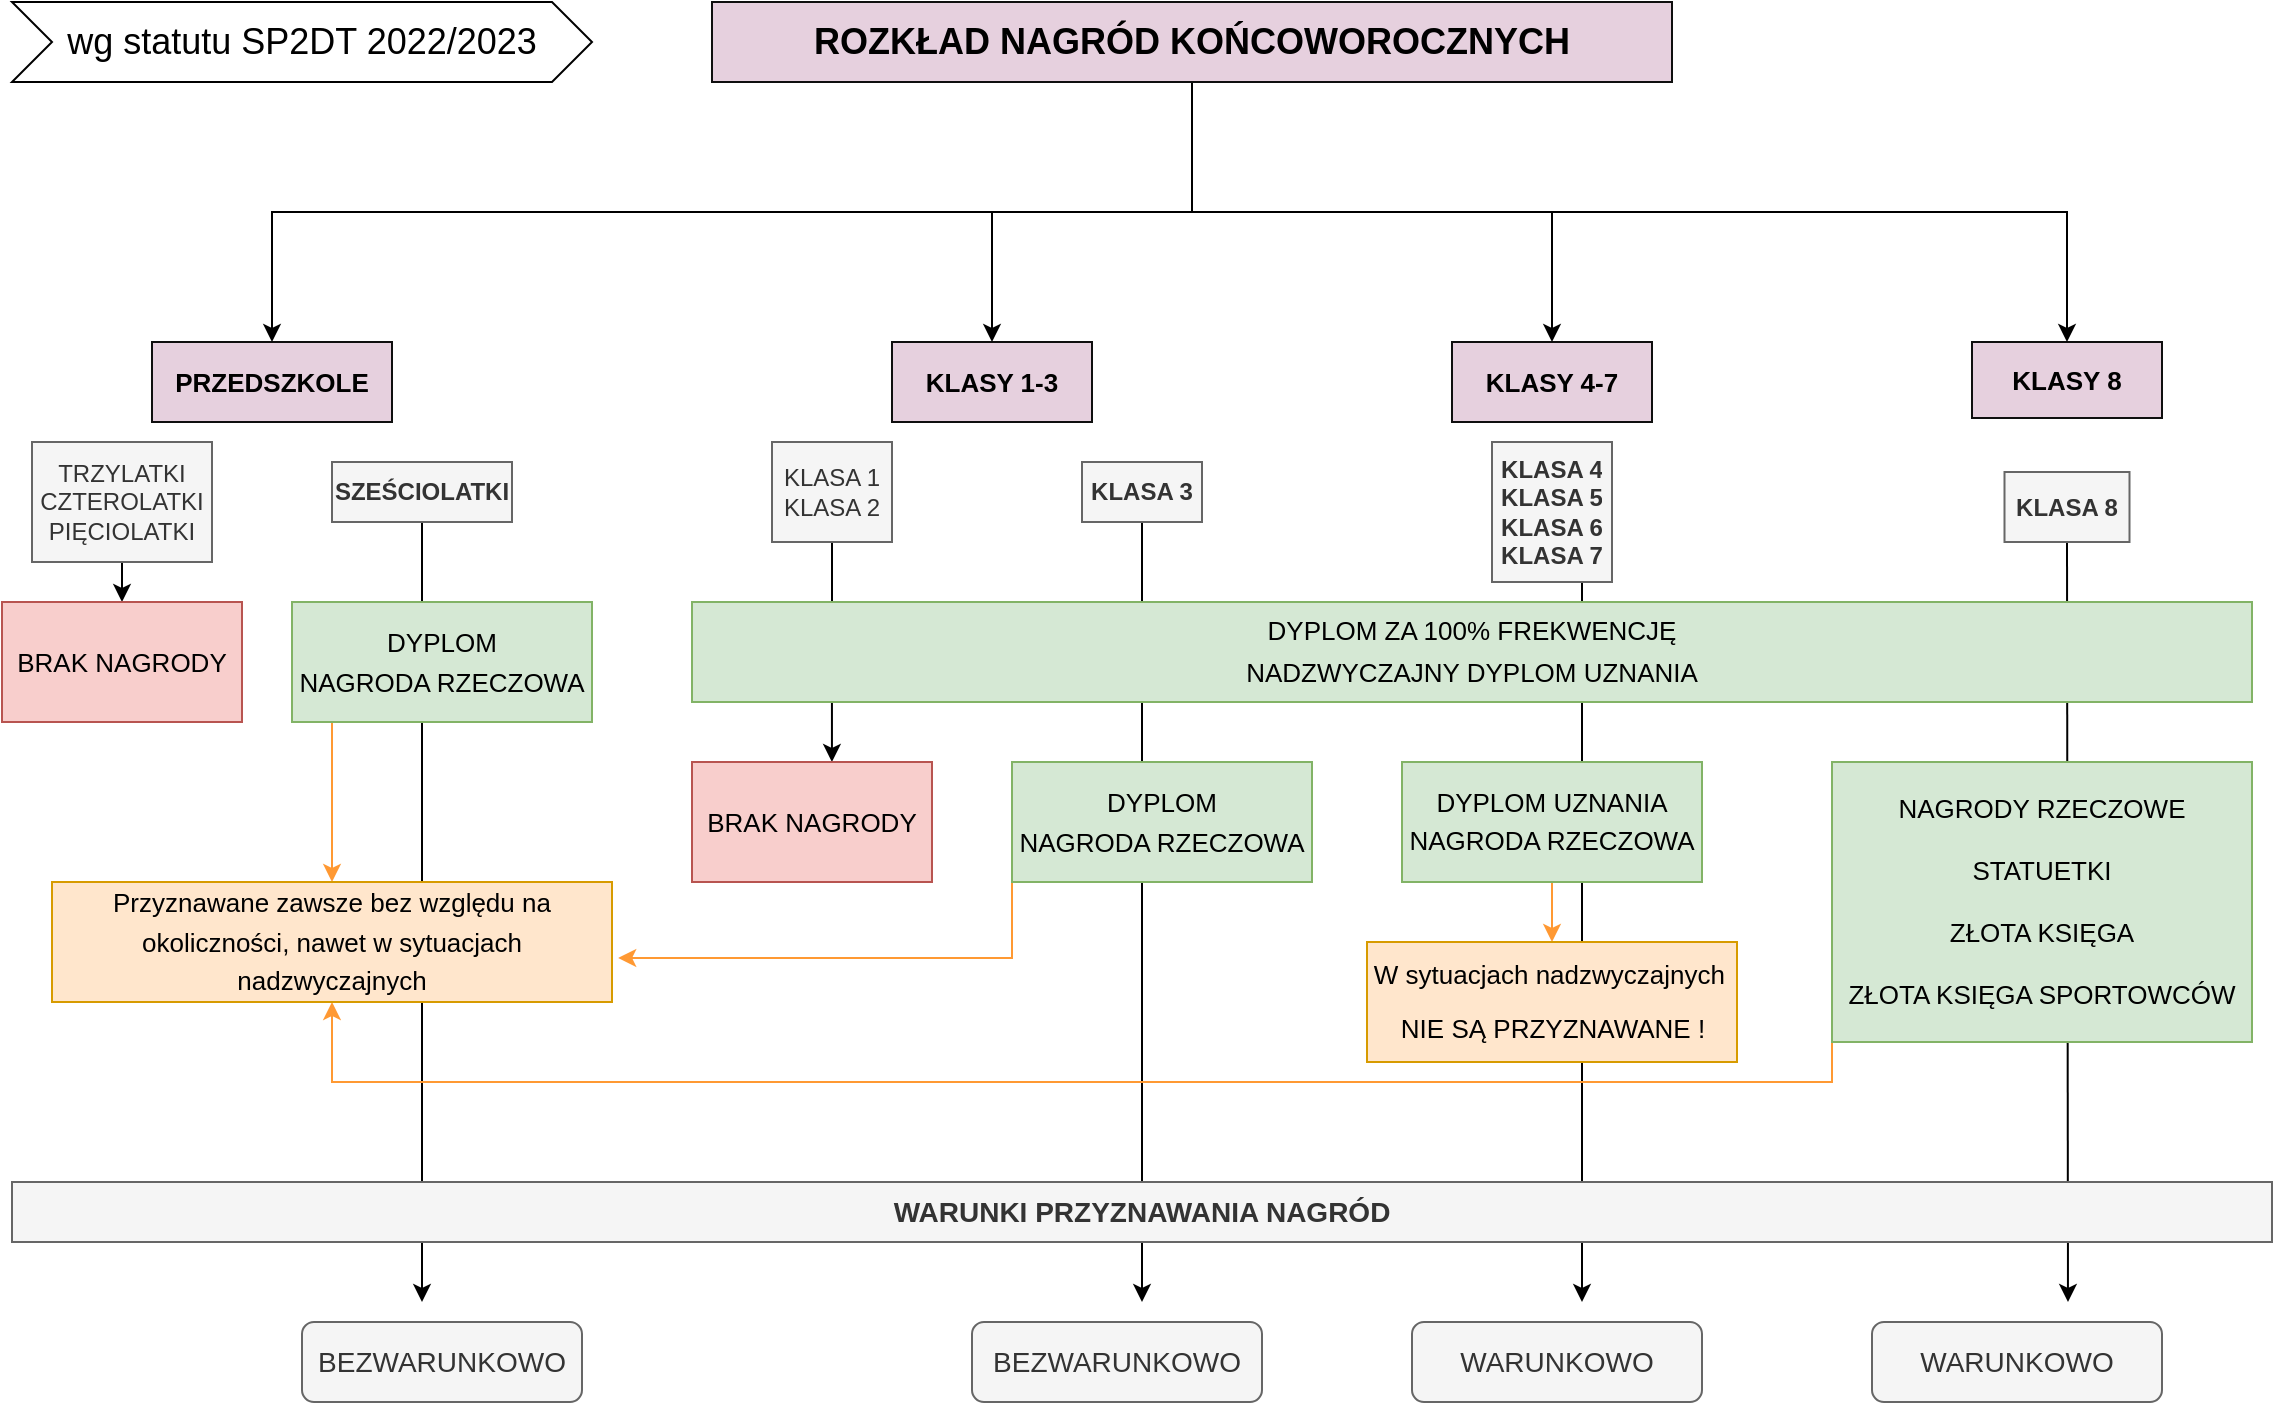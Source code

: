 <mxfile version="20.7.4" type="github">
  <diagram id="zOTPJ8DglZj9fyyTUVDR" name="Strona-1">
    <mxGraphModel dx="1434" dy="796" grid="1" gridSize="10" guides="1" tooltips="1" connect="1" arrows="1" fold="1" page="1" pageScale="1" pageWidth="1169" pageHeight="827" background="#ffffff" math="0" shadow="0">
      <root>
        <mxCell id="0" />
        <mxCell id="1" parent="0" />
        <mxCell id="ALLUctclk4UXSdhnqxAy-183" style="edgeStyle=orthogonalEdgeStyle;rounded=0;orthogonalLoop=1;jettySize=auto;html=1;exitX=0.5;exitY=1;exitDx=0;exitDy=0;entryX=0.5;entryY=0;entryDx=0;entryDy=0;" edge="1" parent="1" source="ALLUctclk4UXSdhnqxAy-123" target="ALLUctclk4UXSdhnqxAy-124">
          <mxGeometry relative="1" as="geometry" />
        </mxCell>
        <mxCell id="ALLUctclk4UXSdhnqxAy-123" value="TRZYLATKI&lt;br&gt;CZTEROLATKI&lt;br&gt;PIĘCIOLATKI" style="text;strokeColor=#666666;fillColor=#f5f5f5;html=1;whiteSpace=wrap;verticalAlign=middle;overflow=hidden;fontColor=#333333;align=center;" vertex="1" parent="1">
          <mxGeometry x="30" y="240" width="90" height="60" as="geometry" />
        </mxCell>
        <mxCell id="ALLUctclk4UXSdhnqxAy-124" value="BRAK NAGRODY" style="whiteSpace=wrap;html=1;strokeColor=#b85450;fillColor=#f8cecc;fontSize=13;" vertex="1" parent="1">
          <mxGeometry x="15" y="320" width="120" height="60" as="geometry" />
        </mxCell>
        <mxCell id="ALLUctclk4UXSdhnqxAy-181" style="edgeStyle=elbowEdgeStyle;rounded=0;orthogonalLoop=1;jettySize=auto;html=1;exitX=0.5;exitY=1;exitDx=0;exitDy=0;strokeColor=#000000;fontSize=14;" edge="1" parent="1" source="ALLUctclk4UXSdhnqxAy-126">
          <mxGeometry relative="1" as="geometry">
            <mxPoint x="225" y="670" as="targetPoint" />
          </mxGeometry>
        </mxCell>
        <mxCell id="ALLUctclk4UXSdhnqxAy-126" value="SZEŚCIOLATKI" style="text;strokeColor=#666666;fillColor=#f5f5f5;html=1;whiteSpace=wrap;verticalAlign=middle;overflow=hidden;fontColor=#333333;align=center;fontStyle=1" vertex="1" parent="1">
          <mxGeometry x="180" y="250" width="90" height="30" as="geometry" />
        </mxCell>
        <mxCell id="ALLUctclk4UXSdhnqxAy-145" value="" style="edgeStyle=orthogonalEdgeStyle;rounded=0;orthogonalLoop=1;jettySize=auto;html=1;fontSize=14;strokeColor=#FF9933;exitX=0.25;exitY=1;exitDx=0;exitDy=0;" edge="1" parent="1" source="ALLUctclk4UXSdhnqxAy-129" target="ALLUctclk4UXSdhnqxAy-144">
          <mxGeometry relative="1" as="geometry">
            <Array as="points">
              <mxPoint x="180" y="380" />
            </Array>
          </mxGeometry>
        </mxCell>
        <mxCell id="ALLUctclk4UXSdhnqxAy-129" value="&lt;p style=&quot;line-height: 150%;&quot;&gt;DYPLOM&lt;br style=&quot;font-size: 13px;&quot;&gt;NAGRODA RZECZOWA&lt;/p&gt;" style="rounded=0;whiteSpace=wrap;html=1;strokeColor=#82b366;fillColor=#d5e8d4;fontSize=13;" vertex="1" parent="1">
          <mxGeometry x="160" y="320" width="150" height="60" as="geometry" />
        </mxCell>
        <mxCell id="ALLUctclk4UXSdhnqxAy-182" style="edgeStyle=orthogonalEdgeStyle;rounded=0;orthogonalLoop=1;jettySize=auto;html=1;exitX=0.5;exitY=1;exitDx=0;exitDy=0;entryX=0.583;entryY=0;entryDx=0;entryDy=0;entryPerimeter=0;" edge="1" parent="1" source="ALLUctclk4UXSdhnqxAy-130" target="ALLUctclk4UXSdhnqxAy-132">
          <mxGeometry relative="1" as="geometry">
            <mxPoint x="430" y="390" as="targetPoint" />
            <Array as="points" />
          </mxGeometry>
        </mxCell>
        <mxCell id="ALLUctclk4UXSdhnqxAy-130" value="KLASA 1&lt;br&gt;KLASA 2" style="text;strokeColor=#666666;fillColor=#f5f5f5;html=1;whiteSpace=wrap;verticalAlign=middle;overflow=hidden;fontColor=#333333;align=center;fontStyle=0" vertex="1" parent="1">
          <mxGeometry x="400" y="240" width="60" height="50" as="geometry" />
        </mxCell>
        <mxCell id="ALLUctclk4UXSdhnqxAy-180" style="edgeStyle=elbowEdgeStyle;rounded=0;orthogonalLoop=1;jettySize=auto;html=1;exitX=0.5;exitY=1;exitDx=0;exitDy=0;strokeColor=#000000;fontSize=14;" edge="1" parent="1" source="ALLUctclk4UXSdhnqxAy-131">
          <mxGeometry relative="1" as="geometry">
            <mxPoint x="585" y="670" as="targetPoint" />
          </mxGeometry>
        </mxCell>
        <mxCell id="ALLUctclk4UXSdhnqxAy-131" value="&lt;div&gt;KLASA 3&lt;/div&gt;" style="text;strokeColor=#666666;fillColor=#f5f5f5;html=1;whiteSpace=wrap;verticalAlign=middle;overflow=hidden;fontColor=#333333;align=center;fontStyle=1" vertex="1" parent="1">
          <mxGeometry x="555" y="250" width="60" height="30" as="geometry" />
        </mxCell>
        <mxCell id="ALLUctclk4UXSdhnqxAy-132" value="BRAK NAGRODY" style="whiteSpace=wrap;html=1;strokeColor=#b85450;fillColor=#f8cecc;fontSize=13;" vertex="1" parent="1">
          <mxGeometry x="360" y="400" width="120" height="60" as="geometry" />
        </mxCell>
        <mxCell id="ALLUctclk4UXSdhnqxAy-179" style="edgeStyle=elbowEdgeStyle;rounded=0;orthogonalLoop=1;jettySize=auto;html=1;exitX=0.75;exitY=1;exitDx=0;exitDy=0;strokeColor=#000000;fontSize=14;" edge="1" parent="1" source="ALLUctclk4UXSdhnqxAy-135">
          <mxGeometry relative="1" as="geometry">
            <mxPoint x="805" y="670" as="targetPoint" />
          </mxGeometry>
        </mxCell>
        <mxCell id="ALLUctclk4UXSdhnqxAy-135" value="KLASA 4&lt;br&gt;KLASA 5&lt;br&gt;KLASA 6&lt;br&gt;KLASA 7" style="text;strokeColor=#666666;fillColor=#f5f5f5;html=1;whiteSpace=wrap;verticalAlign=middle;overflow=hidden;fontColor=#333333;align=center;fontStyle=1" vertex="1" parent="1">
          <mxGeometry x="760" y="240" width="60" height="70" as="geometry" />
        </mxCell>
        <mxCell id="ALLUctclk4UXSdhnqxAy-178" style="edgeStyle=elbowEdgeStyle;rounded=0;orthogonalLoop=1;jettySize=auto;html=1;exitX=0.5;exitY=1;exitDx=0;exitDy=0;strokeColor=#000000;fontSize=14;" edge="1" parent="1" source="ALLUctclk4UXSdhnqxAy-136">
          <mxGeometry relative="1" as="geometry">
            <mxPoint x="1048" y="670" as="targetPoint" />
          </mxGeometry>
        </mxCell>
        <mxCell id="ALLUctclk4UXSdhnqxAy-136" value="KLASA 8" style="text;strokeColor=#666666;fillColor=#f5f5f5;html=1;whiteSpace=wrap;verticalAlign=middle;overflow=hidden;fontColor=#333333;align=center;fontStyle=1" vertex="1" parent="1">
          <mxGeometry x="1016.25" y="255" width="62.5" height="35" as="geometry" />
        </mxCell>
        <mxCell id="ALLUctclk4UXSdhnqxAy-94" value="PRZEDSZKOLE" style="whiteSpace=wrap;html=1;strokeColor=#0F0F0F;fillColor=#E6D0DE;fontStyle=1;fontSize=13;" vertex="1" parent="1">
          <mxGeometry x="90" y="190" width="120" height="40" as="geometry" />
        </mxCell>
        <mxCell id="ALLUctclk4UXSdhnqxAy-95" value="" style="edgeStyle=elbowEdgeStyle;elbow=vertical;html=1;rounded=0;" edge="1" parent="1" source="ALLUctclk4UXSdhnqxAy-93" target="ALLUctclk4UXSdhnqxAy-94">
          <mxGeometry relative="1" as="geometry" />
        </mxCell>
        <mxCell id="ALLUctclk4UXSdhnqxAy-107" value="KLASY 8" style="whiteSpace=wrap;html=1;strokeColor=#0F0F0F;fillColor=#E6D0DE;aspect=fixed;fontStyle=1;fontSize=13;" vertex="1" parent="1">
          <mxGeometry x="1000" y="190" width="95" height="38" as="geometry" />
        </mxCell>
        <mxCell id="ALLUctclk4UXSdhnqxAy-108" value="" style="edgeStyle=elbowEdgeStyle;elbow=vertical;html=1;rounded=0;" edge="1" parent="1" source="ALLUctclk4UXSdhnqxAy-93" target="ALLUctclk4UXSdhnqxAy-107">
          <mxGeometry relative="1" as="geometry">
            <mxPoint x="947.5" y="120" as="sourcePoint" />
            <mxPoint x="807.5" y="170" as="targetPoint" />
          </mxGeometry>
        </mxCell>
        <mxCell id="ALLUctclk4UXSdhnqxAy-105" value="KLASY 4-7" style="whiteSpace=wrap;html=1;strokeColor=#0F0F0F;fillColor=#E6D0DE;fontStyle=1;fontSize=13;" vertex="1" parent="1">
          <mxGeometry x="740" y="190" width="100" height="40" as="geometry" />
        </mxCell>
        <mxCell id="ALLUctclk4UXSdhnqxAy-106" value="" style="edgeStyle=elbowEdgeStyle;elbow=vertical;html=1;rounded=0;" edge="1" parent="1" source="ALLUctclk4UXSdhnqxAy-93" target="ALLUctclk4UXSdhnqxAy-105">
          <mxGeometry relative="1" as="geometry">
            <mxPoint x="110" y="120" as="sourcePoint" />
            <mxPoint x="180" y="170" as="targetPoint" />
          </mxGeometry>
        </mxCell>
        <mxCell id="ALLUctclk4UXSdhnqxAy-96" value="KLASY 1-3" style="whiteSpace=wrap;html=1;strokeColor=#0F0F0F;fillColor=#E6D0DE;fontStyle=1;fontSize=13;" vertex="1" parent="1">
          <mxGeometry x="460" y="190" width="100" height="40" as="geometry" />
        </mxCell>
        <mxCell id="ALLUctclk4UXSdhnqxAy-97" value="" style="edgeStyle=elbowEdgeStyle;elbow=vertical;html=1;rounded=0;" edge="1" parent="1" source="ALLUctclk4UXSdhnqxAy-93" target="ALLUctclk4UXSdhnqxAy-96">
          <mxGeometry relative="1" as="geometry" />
        </mxCell>
        <mxCell id="ALLUctclk4UXSdhnqxAy-146" style="edgeStyle=orthogonalEdgeStyle;rounded=0;orthogonalLoop=1;jettySize=auto;html=1;exitX=0;exitY=1;exitDx=0;exitDy=0;entryX=1.011;entryY=0.633;entryDx=0;entryDy=0;entryPerimeter=0;fontSize=14;strokeColor=#FF9933;" edge="1" parent="1" source="ALLUctclk4UXSdhnqxAy-139" target="ALLUctclk4UXSdhnqxAy-144">
          <mxGeometry relative="1" as="geometry" />
        </mxCell>
        <mxCell id="ALLUctclk4UXSdhnqxAy-139" value="&lt;p style=&quot;line-height: 150%;&quot;&gt;DYPLOM&lt;br style=&quot;font-size: 13px;&quot;&gt;NAGRODA RZECZOWA&lt;/p&gt;" style="rounded=0;whiteSpace=wrap;html=1;strokeColor=#82b366;fillColor=#d5e8d4;fontSize=13;" vertex="1" parent="1">
          <mxGeometry x="520" y="400" width="150" height="60" as="geometry" />
        </mxCell>
        <mxCell id="ALLUctclk4UXSdhnqxAy-151" value="" style="edgeStyle=orthogonalEdgeStyle;rounded=0;orthogonalLoop=1;jettySize=auto;html=1;fontSize=14;strokeColor=#FF9933;" edge="1" parent="1" source="ALLUctclk4UXSdhnqxAy-140" target="ALLUctclk4UXSdhnqxAy-150">
          <mxGeometry relative="1" as="geometry" />
        </mxCell>
        <mxCell id="ALLUctclk4UXSdhnqxAy-140" value="&lt;p style=&quot;line-height: 140%;&quot;&gt;DYPLOM UZNANIA&lt;br style=&quot;font-size: 13px;&quot;&gt;NAGRODA RZECZOWA&lt;/p&gt;" style="rounded=0;whiteSpace=wrap;html=1;strokeColor=#82b366;fillColor=#d5e8d4;fontSize=13;" vertex="1" parent="1">
          <mxGeometry x="715" y="400" width="150" height="60" as="geometry" />
        </mxCell>
        <mxCell id="ALLUctclk4UXSdhnqxAy-154" style="edgeStyle=orthogonalEdgeStyle;rounded=0;orthogonalLoop=1;jettySize=auto;html=1;exitX=0;exitY=1;exitDx=0;exitDy=0;fontSize=14;elbow=vertical;strokeColor=#FF9933;" edge="1" parent="1" source="ALLUctclk4UXSdhnqxAy-141" target="ALLUctclk4UXSdhnqxAy-144">
          <mxGeometry relative="1" as="geometry">
            <mxPoint x="160" y="580" as="targetPoint" />
            <Array as="points">
              <mxPoint x="930" y="560" />
              <mxPoint x="180" y="560" />
            </Array>
          </mxGeometry>
        </mxCell>
        <mxCell id="ALLUctclk4UXSdhnqxAy-141" value="&lt;p style=&quot;line-height: 140%;&quot;&gt;NAGRODY RZECZOWE&lt;/p&gt;&lt;p style=&quot;line-height: 140%;&quot;&gt;STATUETKI&lt;/p&gt;&lt;p style=&quot;line-height: 140%;&quot;&gt;ZŁOTA KSIĘGA&lt;/p&gt;&lt;p style=&quot;line-height: 140%;&quot;&gt;ZŁOTA KSIĘGA SPORTOWCÓW&lt;/p&gt;" style="rounded=0;whiteSpace=wrap;html=1;strokeColor=#82b366;fillColor=#d5e8d4;fontSize=13;align=center;" vertex="1" parent="1">
          <mxGeometry x="930" y="400" width="210" height="140" as="geometry" />
        </mxCell>
        <mxCell id="ALLUctclk4UXSdhnqxAy-142" value="&lt;p style=&quot;line-height: 173%;&quot;&gt;&lt;font style=&quot;font-size: 13px;&quot;&gt;DYPLOM ZA 100% FREKWENCJĘ&lt;br&gt;NADZWYCZAJNY DYPLOM UZNANIA&lt;/font&gt;&lt;/p&gt;" style="rounded=0;whiteSpace=wrap;html=1;strokeColor=#82b366;fillColor=#d5e8d4;" vertex="1" parent="1">
          <mxGeometry x="360" y="320" width="780" height="50" as="geometry" />
        </mxCell>
        <mxCell id="ALLUctclk4UXSdhnqxAy-93" value="ROZKŁAD NAGRÓD KOŃCOWOROCZNYCH" style="whiteSpace=wrap;html=1;strokeColor=#0F0F0F;fillColor=#E6D0DE;fontStyle=1;fontSize=18;" vertex="1" parent="1">
          <mxGeometry x="370" y="20" width="480" height="40" as="geometry" />
        </mxCell>
        <mxCell id="ALLUctclk4UXSdhnqxAy-144" value="&lt;p style=&quot;line-height: 150%;&quot;&gt;Przyznawane zawsze bez względu na okoliczności, nawet w sytuacjach nadzwyczajnych&lt;/p&gt;" style="rounded=0;whiteSpace=wrap;html=1;strokeColor=#d79b00;fillColor=#ffe6cc;fontSize=13;" vertex="1" parent="1">
          <mxGeometry x="40" y="460" width="280" height="60" as="geometry" />
        </mxCell>
        <mxCell id="ALLUctclk4UXSdhnqxAy-150" value="&lt;p style=&quot;line-height: 110%;&quot;&gt;W sytuacjach nadzwyczajnych&amp;nbsp;&lt;/p&gt;&lt;p style=&quot;line-height: 110%;&quot;&gt;NIE SĄ PRZYZNAWANE !&lt;/p&gt;" style="rounded=0;whiteSpace=wrap;html=1;strokeColor=#d79b00;fillColor=#ffe6cc;fontSize=13;" vertex="1" parent="1">
          <mxGeometry x="697.5" y="490" width="185" height="60" as="geometry" />
        </mxCell>
        <mxCell id="ALLUctclk4UXSdhnqxAy-158" value="&lt;b&gt;&lt;font style=&quot;font-size: 14px;&quot;&gt;WARUNKI PRZYZNAWANIA NAGRÓD&lt;/font&gt;&lt;/b&gt;" style="rounded=0;whiteSpace=wrap;html=1;strokeColor=#666666;fontSize=14;fillColor=#f5f5f5;fillStyle=auto;fontColor=#333333;" vertex="1" parent="1">
          <mxGeometry x="20" y="610" width="1130" height="30" as="geometry" />
        </mxCell>
        <mxCell id="ALLUctclk4UXSdhnqxAy-160" value="BEZWARUNKOWO" style="rounded=1;whiteSpace=wrap;html=1;fillStyle=auto;strokeColor=#666666;fontSize=14;fillColor=#f5f5f5;fontColor=#333333;" vertex="1" parent="1">
          <mxGeometry x="165" y="680" width="140" height="40" as="geometry" />
        </mxCell>
        <mxCell id="ALLUctclk4UXSdhnqxAy-164" value="BEZWARUNKOWO" style="rounded=1;whiteSpace=wrap;html=1;fillStyle=auto;strokeColor=#666666;fontSize=14;fillColor=#f5f5f5;fontColor=#333333;" vertex="1" parent="1">
          <mxGeometry x="500" y="680" width="145" height="40" as="geometry" />
        </mxCell>
        <mxCell id="ALLUctclk4UXSdhnqxAy-165" value="WARUNKOWO" style="rounded=1;whiteSpace=wrap;html=1;fillStyle=auto;strokeColor=#666666;fontSize=14;fillColor=#f5f5f5;fontColor=#333333;" vertex="1" parent="1">
          <mxGeometry x="720" y="680" width="145" height="40" as="geometry" />
        </mxCell>
        <mxCell id="ALLUctclk4UXSdhnqxAy-166" value="WARUNKOWO" style="rounded=1;whiteSpace=wrap;html=1;fillStyle=auto;strokeColor=#666666;fontSize=14;fillColor=#f5f5f5;fontColor=#333333;" vertex="1" parent="1">
          <mxGeometry x="950" y="680" width="145" height="40" as="geometry" />
        </mxCell>
        <mxCell id="ALLUctclk4UXSdhnqxAy-184" value="wg statutu SP2DT 2022/2023" style="shape=step;perimeter=stepPerimeter;whiteSpace=wrap;html=1;fixedSize=1;fontSize=18;" vertex="1" parent="1">
          <mxGeometry x="20" y="20" width="290" height="40" as="geometry" />
        </mxCell>
      </root>
    </mxGraphModel>
  </diagram>
</mxfile>
